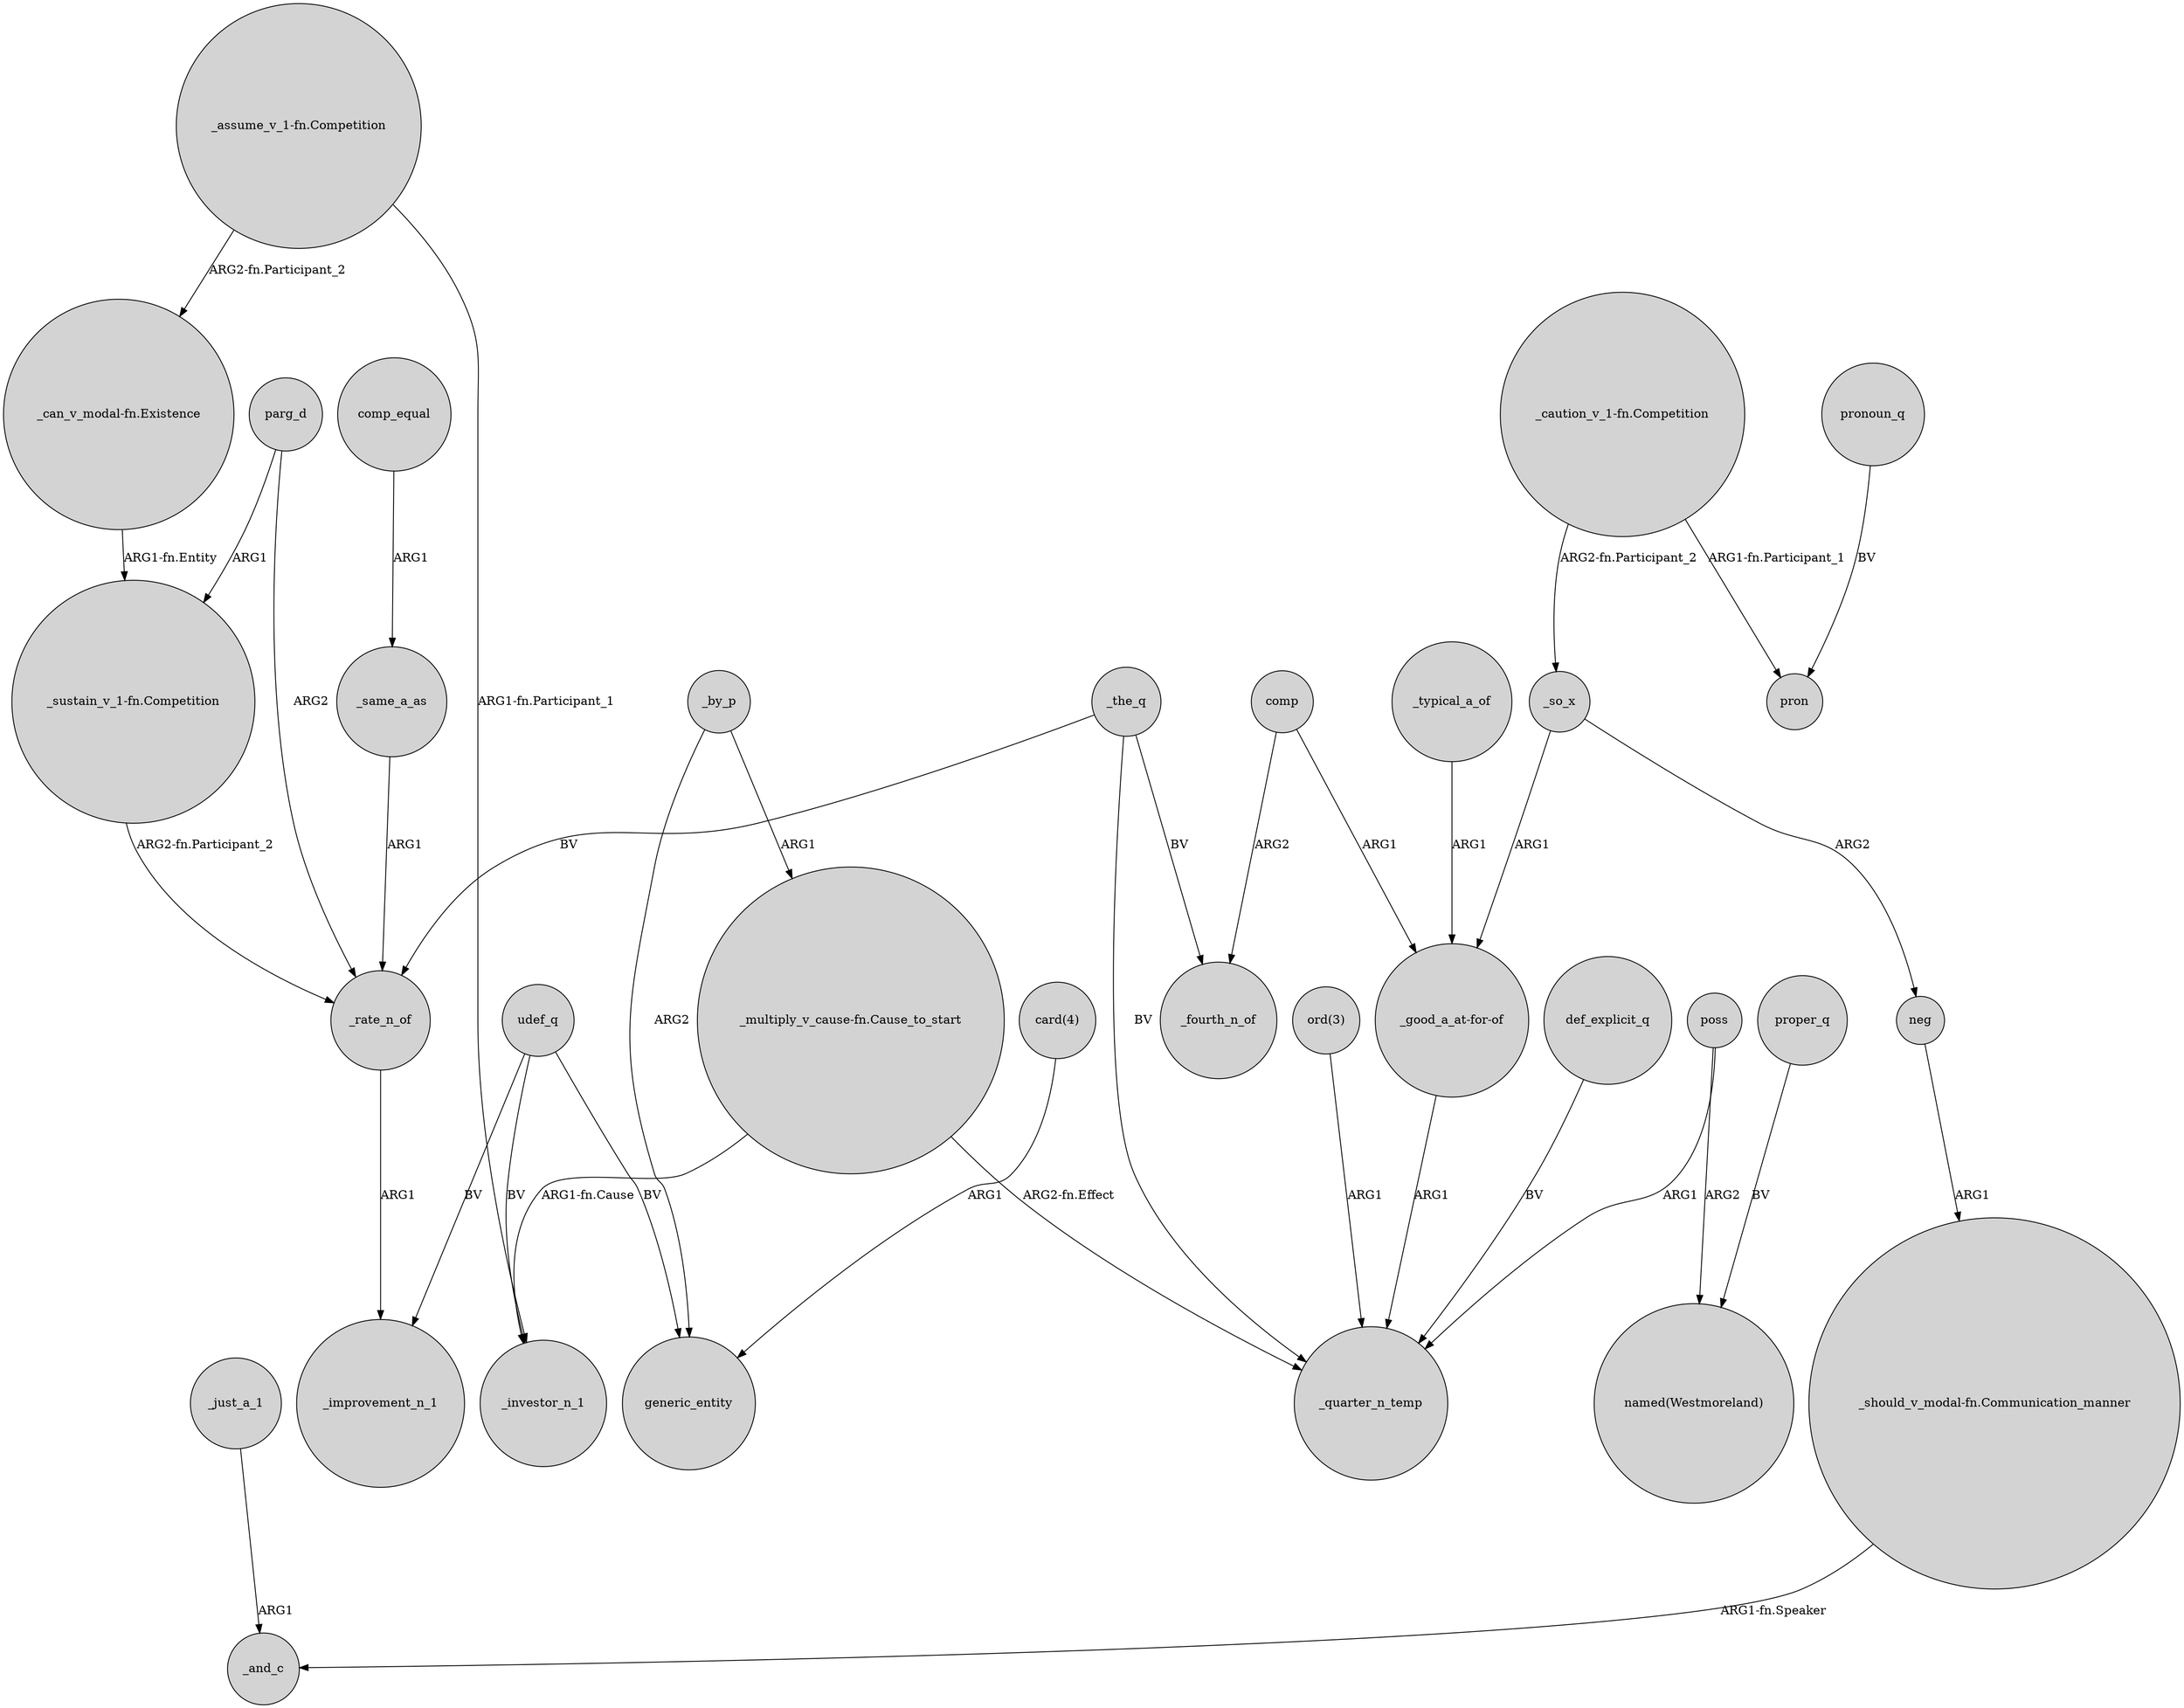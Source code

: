 digraph {
	node [shape=circle style=filled]
	_just_a_1 -> _and_c [label=ARG1]
	"_caution_v_1-fn.Competition" -> _so_x [label="ARG2-fn.Participant_2"]
	comp -> _fourth_n_of [label=ARG2]
	"ord(3)" -> _quarter_n_temp [label=ARG1]
	"_sustain_v_1-fn.Competition" -> _rate_n_of [label="ARG2-fn.Participant_2"]
	"_caution_v_1-fn.Competition" -> pron [label="ARG1-fn.Participant_1"]
	udef_q -> _improvement_n_1 [label=BV]
	_the_q -> _quarter_n_temp [label=BV]
	"_assume_v_1-fn.Competition" -> _investor_n_1 [label="ARG1-fn.Participant_1"]
	udef_q -> generic_entity [label=BV]
	_same_a_as -> _rate_n_of [label=ARG1]
	_the_q -> _rate_n_of [label=BV]
	pronoun_q -> pron [label=BV]
	"_multiply_v_cause-fn.Cause_to_start" -> _investor_n_1 [label="ARG1-fn.Cause"]
	_typical_a_of -> "_good_a_at-for-of" [label=ARG1]
	_by_p -> generic_entity [label=ARG2]
	def_explicit_q -> _quarter_n_temp [label=BV]
	_so_x -> "_good_a_at-for-of" [label=ARG1]
	_the_q -> _fourth_n_of [label=BV]
	_so_x -> neg [label=ARG2]
	poss -> _quarter_n_temp [label=ARG1]
	neg -> "_should_v_modal-fn.Communication_manner" [label=ARG1]
	poss -> "named(Westmoreland)" [label=ARG2]
	proper_q -> "named(Westmoreland)" [label=BV]
	_rate_n_of -> _improvement_n_1 [label=ARG1]
	"_can_v_modal-fn.Existence" -> "_sustain_v_1-fn.Competition" [label="ARG1-fn.Entity"]
	"_assume_v_1-fn.Competition" -> "_can_v_modal-fn.Existence" [label="ARG2-fn.Participant_2"]
	"_good_a_at-for-of" -> _quarter_n_temp [label=ARG1]
	parg_d -> "_sustain_v_1-fn.Competition" [label=ARG1]
	_by_p -> "_multiply_v_cause-fn.Cause_to_start" [label=ARG1]
	parg_d -> _rate_n_of [label=ARG2]
	"card(4)" -> generic_entity [label=ARG1]
	udef_q -> _investor_n_1 [label=BV]
	comp -> "_good_a_at-for-of" [label=ARG1]
	"_should_v_modal-fn.Communication_manner" -> _and_c [label="ARG1-fn.Speaker"]
	comp_equal -> _same_a_as [label=ARG1]
	"_multiply_v_cause-fn.Cause_to_start" -> _quarter_n_temp [label="ARG2-fn.Effect"]
}

